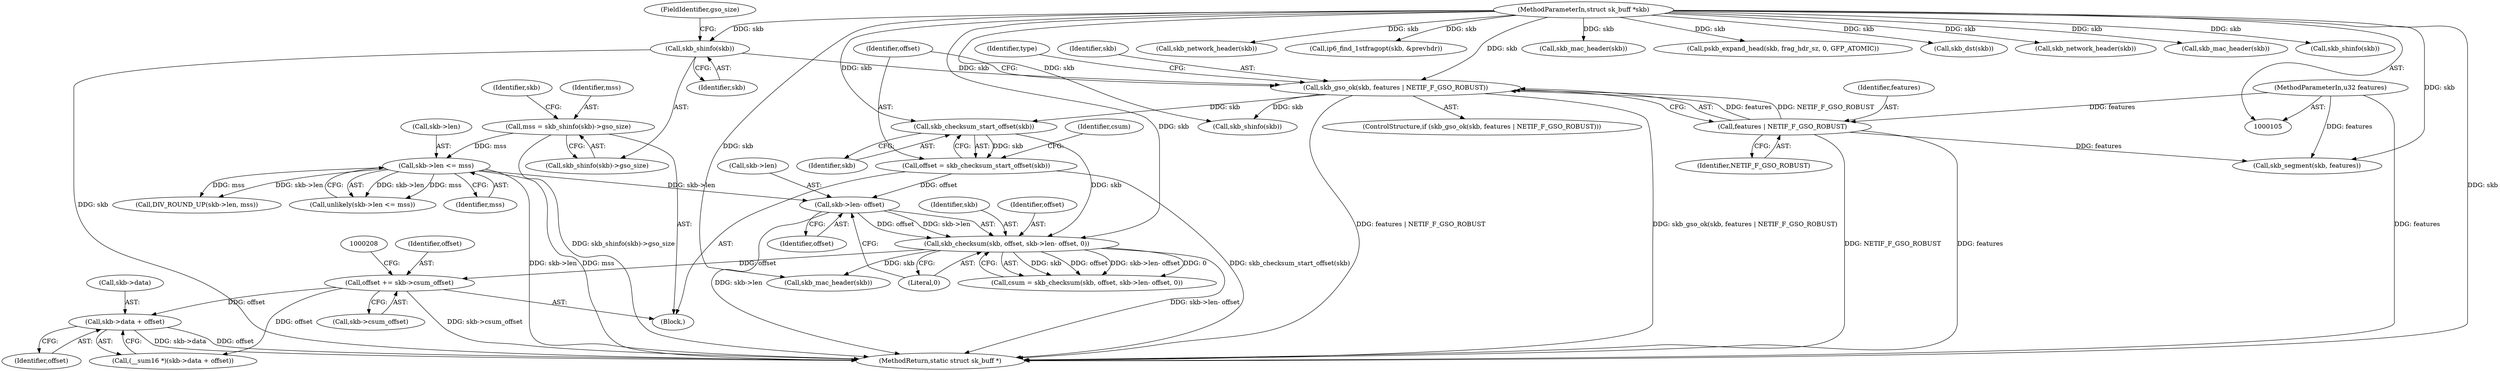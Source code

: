 digraph "0_linux_87c48fa3b4630905f98268dde838ee43626a060c_3@pointer" {
"1000209" [label="(Call,skb->data + offset)"];
"1000200" [label="(Call,offset += skb->csum_offset)"];
"1000191" [label="(Call,skb_checksum(skb, offset, skb->len- offset, 0))"];
"1000187" [label="(Call,skb_checksum_start_offset(skb))"];
"1000144" [label="(Call,skb_gso_ok(skb, features | NETIF_F_GSO_ROBUST))"];
"1000132" [label="(Call,skb_shinfo(skb))"];
"1000106" [label="(MethodParameterIn,struct sk_buff *skb)"];
"1000146" [label="(Call,features | NETIF_F_GSO_ROBUST)"];
"1000107" [label="(MethodParameterIn,u32 features)"];
"1000194" [label="(Call,skb->len- offset)"];
"1000137" [label="(Call,skb->len <= mss)"];
"1000129" [label="(Call,mss = skb_shinfo(skb)->gso_size)"];
"1000185" [label="(Call,offset = skb_checksum_start_offset(skb))"];
"1000285" [label="(Call,skb_network_header(skb))"];
"1000199" [label="(Literal,0)"];
"1000202" [label="(Call,skb->csum_offset)"];
"1000137" [label="(Call,skb->len <= mss)"];
"1000210" [label="(Call,skb->data)"];
"1000107" [label="(MethodParameterIn,u32 features)"];
"1000207" [label="(Call,(__sum16 *)(skb->data + offset))"];
"1000106" [label="(MethodParameterIn,struct sk_buff *skb)"];
"1000224" [label="(Call,skb_mac_header(skb))"];
"1000194" [label="(Call,skb->len- offset)"];
"1000147" [label="(Identifier,features)"];
"1000189" [label="(Call,csum = skb_checksum(skb, offset, skb->len- offset, 0))"];
"1000130" [label="(Identifier,mss)"];
"1000131" [label="(Call,skb_shinfo(skb)->gso_size)"];
"1000213" [label="(Identifier,offset)"];
"1000239" [label="(Call,ip6_find_1stfragopt(skb, &prevhdr))"];
"1000306" [label="(Call,skb_segment(skb, features))"];
"1000187" [label="(Call,skb_checksum_start_offset(skb))"];
"1000133" [label="(Identifier,skb)"];
"1000191" [label="(Call,skb_checksum(skb, offset, skb->len- offset, 0))"];
"1000257" [label="(Call,skb_mac_header(skb))"];
"1000154" [label="(Call,skb_shinfo(skb))"];
"1000132" [label="(Call,skb_shinfo(skb))"];
"1000231" [label="(Call,pskb_expand_head(skb, frag_hdr_sz, 0, GFP_ATOMIC))"];
"1000302" [label="(Call,skb_dst(skb))"];
"1000254" [label="(Call,skb_network_header(skb))"];
"1000141" [label="(Identifier,mss)"];
"1000190" [label="(Identifier,csum)"];
"1000152" [label="(Identifier,type)"];
"1000139" [label="(Identifier,skb)"];
"1000176" [label="(Call,DIV_ROUND_UP(skb->len, mss))"];
"1000193" [label="(Identifier,offset)"];
"1000188" [label="(Identifier,skb)"];
"1000145" [label="(Identifier,skb)"];
"1000134" [label="(FieldIdentifier,gso_size)"];
"1000136" [label="(Call,unlikely(skb->len <= mss))"];
"1000192" [label="(Identifier,skb)"];
"1000143" [label="(ControlStructure,if (skb_gso_ok(skb, features | NETIF_F_GSO_ROBUST)))"];
"1000262" [label="(Call,skb_mac_header(skb))"];
"1000129" [label="(Call,mss = skb_shinfo(skb)->gso_size)"];
"1000144" [label="(Call,skb_gso_ok(skb, features | NETIF_F_GSO_ROBUST))"];
"1000201" [label="(Identifier,offset)"];
"1000200" [label="(Call,offset += skb->csum_offset)"];
"1000146" [label="(Call,features | NETIF_F_GSO_ROBUST)"];
"1000108" [label="(Block,)"];
"1000312" [label="(MethodReturn,static struct sk_buff *)"];
"1000195" [label="(Call,skb->len)"];
"1000185" [label="(Call,offset = skb_checksum_start_offset(skb))"];
"1000148" [label="(Identifier,NETIF_F_GSO_ROBUST)"];
"1000173" [label="(Call,skb_shinfo(skb))"];
"1000198" [label="(Identifier,offset)"];
"1000209" [label="(Call,skb->data + offset)"];
"1000138" [label="(Call,skb->len)"];
"1000186" [label="(Identifier,offset)"];
"1000209" -> "1000207"  [label="AST: "];
"1000209" -> "1000213"  [label="CFG: "];
"1000210" -> "1000209"  [label="AST: "];
"1000213" -> "1000209"  [label="AST: "];
"1000207" -> "1000209"  [label="CFG: "];
"1000209" -> "1000312"  [label="DDG: skb->data"];
"1000209" -> "1000312"  [label="DDG: offset"];
"1000200" -> "1000209"  [label="DDG: offset"];
"1000200" -> "1000108"  [label="AST: "];
"1000200" -> "1000202"  [label="CFG: "];
"1000201" -> "1000200"  [label="AST: "];
"1000202" -> "1000200"  [label="AST: "];
"1000208" -> "1000200"  [label="CFG: "];
"1000200" -> "1000312"  [label="DDG: skb->csum_offset"];
"1000191" -> "1000200"  [label="DDG: offset"];
"1000200" -> "1000207"  [label="DDG: offset"];
"1000191" -> "1000189"  [label="AST: "];
"1000191" -> "1000199"  [label="CFG: "];
"1000192" -> "1000191"  [label="AST: "];
"1000193" -> "1000191"  [label="AST: "];
"1000194" -> "1000191"  [label="AST: "];
"1000199" -> "1000191"  [label="AST: "];
"1000189" -> "1000191"  [label="CFG: "];
"1000191" -> "1000312"  [label="DDG: skb->len- offset"];
"1000191" -> "1000189"  [label="DDG: skb"];
"1000191" -> "1000189"  [label="DDG: offset"];
"1000191" -> "1000189"  [label="DDG: skb->len- offset"];
"1000191" -> "1000189"  [label="DDG: 0"];
"1000187" -> "1000191"  [label="DDG: skb"];
"1000106" -> "1000191"  [label="DDG: skb"];
"1000194" -> "1000191"  [label="DDG: offset"];
"1000194" -> "1000191"  [label="DDG: skb->len"];
"1000191" -> "1000224"  [label="DDG: skb"];
"1000187" -> "1000185"  [label="AST: "];
"1000187" -> "1000188"  [label="CFG: "];
"1000188" -> "1000187"  [label="AST: "];
"1000185" -> "1000187"  [label="CFG: "];
"1000187" -> "1000185"  [label="DDG: skb"];
"1000144" -> "1000187"  [label="DDG: skb"];
"1000106" -> "1000187"  [label="DDG: skb"];
"1000144" -> "1000143"  [label="AST: "];
"1000144" -> "1000146"  [label="CFG: "];
"1000145" -> "1000144"  [label="AST: "];
"1000146" -> "1000144"  [label="AST: "];
"1000152" -> "1000144"  [label="CFG: "];
"1000186" -> "1000144"  [label="CFG: "];
"1000144" -> "1000312"  [label="DDG: skb_gso_ok(skb, features | NETIF_F_GSO_ROBUST)"];
"1000144" -> "1000312"  [label="DDG: features | NETIF_F_GSO_ROBUST"];
"1000132" -> "1000144"  [label="DDG: skb"];
"1000106" -> "1000144"  [label="DDG: skb"];
"1000146" -> "1000144"  [label="DDG: features"];
"1000146" -> "1000144"  [label="DDG: NETIF_F_GSO_ROBUST"];
"1000144" -> "1000154"  [label="DDG: skb"];
"1000132" -> "1000131"  [label="AST: "];
"1000132" -> "1000133"  [label="CFG: "];
"1000133" -> "1000132"  [label="AST: "];
"1000134" -> "1000132"  [label="CFG: "];
"1000132" -> "1000312"  [label="DDG: skb"];
"1000106" -> "1000132"  [label="DDG: skb"];
"1000106" -> "1000105"  [label="AST: "];
"1000106" -> "1000312"  [label="DDG: skb"];
"1000106" -> "1000154"  [label="DDG: skb"];
"1000106" -> "1000173"  [label="DDG: skb"];
"1000106" -> "1000224"  [label="DDG: skb"];
"1000106" -> "1000231"  [label="DDG: skb"];
"1000106" -> "1000239"  [label="DDG: skb"];
"1000106" -> "1000254"  [label="DDG: skb"];
"1000106" -> "1000257"  [label="DDG: skb"];
"1000106" -> "1000262"  [label="DDG: skb"];
"1000106" -> "1000285"  [label="DDG: skb"];
"1000106" -> "1000302"  [label="DDG: skb"];
"1000106" -> "1000306"  [label="DDG: skb"];
"1000146" -> "1000148"  [label="CFG: "];
"1000147" -> "1000146"  [label="AST: "];
"1000148" -> "1000146"  [label="AST: "];
"1000146" -> "1000312"  [label="DDG: NETIF_F_GSO_ROBUST"];
"1000146" -> "1000312"  [label="DDG: features"];
"1000107" -> "1000146"  [label="DDG: features"];
"1000146" -> "1000306"  [label="DDG: features"];
"1000107" -> "1000105"  [label="AST: "];
"1000107" -> "1000312"  [label="DDG: features"];
"1000107" -> "1000306"  [label="DDG: features"];
"1000194" -> "1000198"  [label="CFG: "];
"1000195" -> "1000194"  [label="AST: "];
"1000198" -> "1000194"  [label="AST: "];
"1000199" -> "1000194"  [label="CFG: "];
"1000194" -> "1000312"  [label="DDG: skb->len"];
"1000137" -> "1000194"  [label="DDG: skb->len"];
"1000185" -> "1000194"  [label="DDG: offset"];
"1000137" -> "1000136"  [label="AST: "];
"1000137" -> "1000141"  [label="CFG: "];
"1000138" -> "1000137"  [label="AST: "];
"1000141" -> "1000137"  [label="AST: "];
"1000136" -> "1000137"  [label="CFG: "];
"1000137" -> "1000312"  [label="DDG: mss"];
"1000137" -> "1000312"  [label="DDG: skb->len"];
"1000137" -> "1000136"  [label="DDG: skb->len"];
"1000137" -> "1000136"  [label="DDG: mss"];
"1000129" -> "1000137"  [label="DDG: mss"];
"1000137" -> "1000176"  [label="DDG: skb->len"];
"1000137" -> "1000176"  [label="DDG: mss"];
"1000129" -> "1000108"  [label="AST: "];
"1000129" -> "1000131"  [label="CFG: "];
"1000130" -> "1000129"  [label="AST: "];
"1000131" -> "1000129"  [label="AST: "];
"1000139" -> "1000129"  [label="CFG: "];
"1000129" -> "1000312"  [label="DDG: skb_shinfo(skb)->gso_size"];
"1000185" -> "1000108"  [label="AST: "];
"1000186" -> "1000185"  [label="AST: "];
"1000190" -> "1000185"  [label="CFG: "];
"1000185" -> "1000312"  [label="DDG: skb_checksum_start_offset(skb)"];
}
